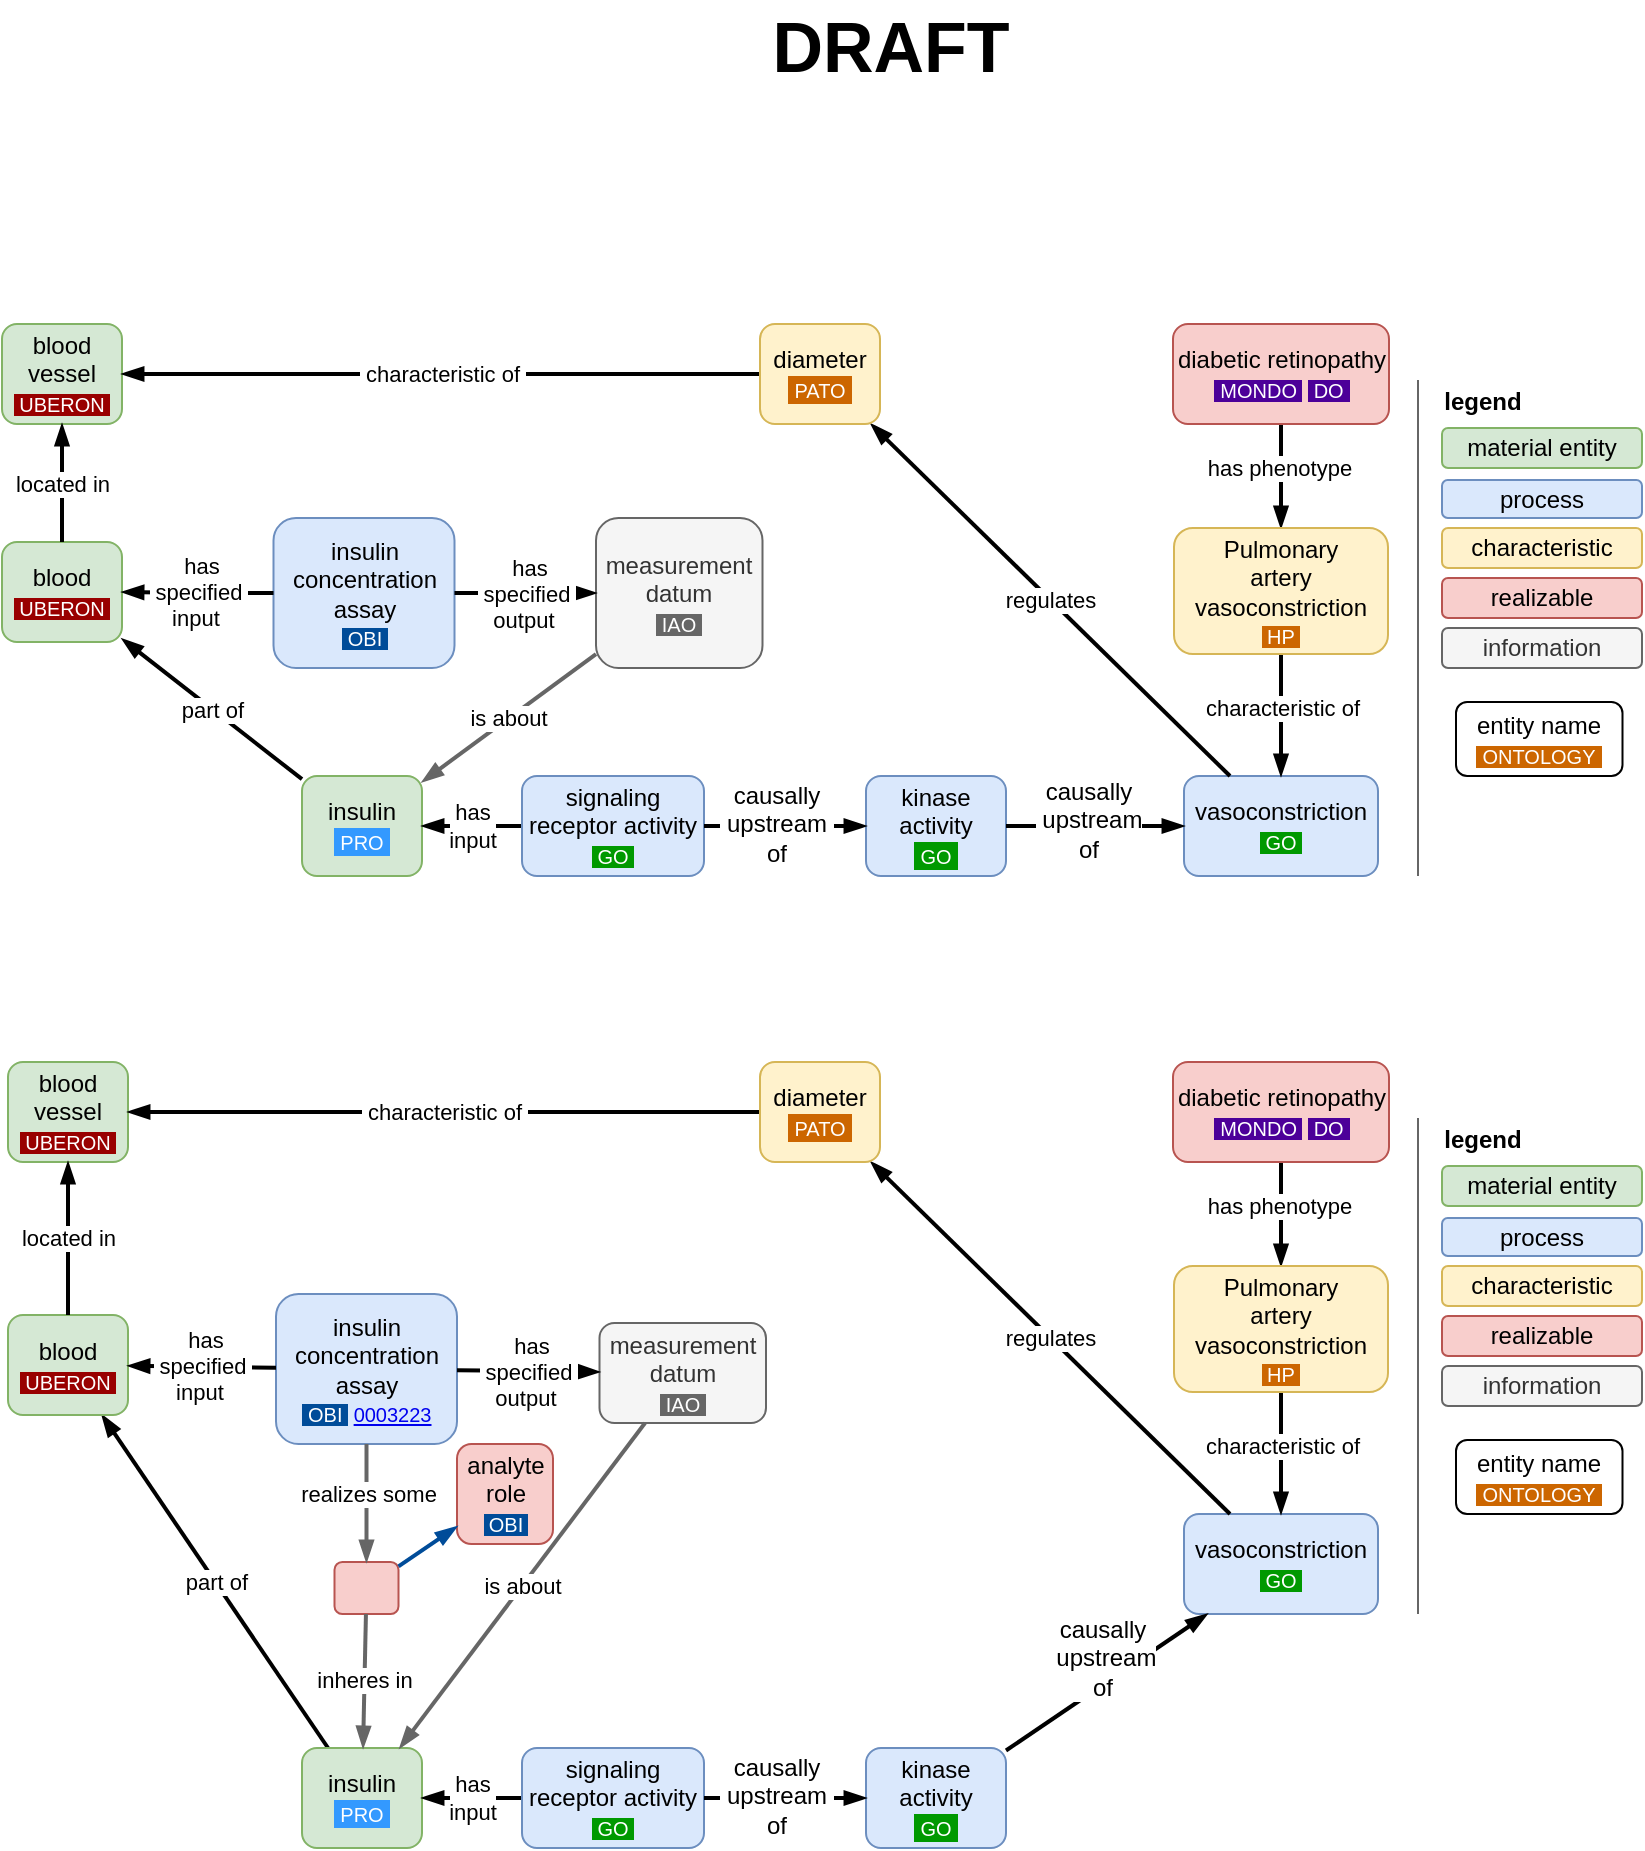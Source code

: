 <mxfile version="23.0.2" type="device" pages="2">
  <diagram id="eQBGu4clliLYVxGo2nFA" name="Page-1">
    <mxGraphModel dx="1114" dy="788" grid="0" gridSize="10" guides="1" tooltips="1" connect="1" arrows="1" fold="1" page="1" pageScale="1" pageWidth="850" pageHeight="1100" math="0" shadow="0">
      <root>
        <mxCell id="0" />
        <mxCell id="1" parent="0" />
        <mxCell id="7uAPArOgxzB2Z6Amk6in-36" value="DRAFT" style="text;html=1;align=center;verticalAlign=middle;resizable=0;points=[];;autosize=1;fontStyle=1;fontSize=35;" parent="1" vertex="1">
          <mxGeometry x="400" y="46" width="129" height="46" as="geometry" />
        </mxCell>
        <mxCell id="7uAPArOgxzB2Z6Amk6in-40" value="insulin concentration assay&lt;br&gt;&lt;font style=&quot;font-size: 10px ; background-color: rgb(0 , 76 , 153)&quot; color=&quot;#ffffff&quot;&gt;&amp;nbsp;OBI&amp;nbsp;&lt;/font&gt;" style="rounded=1;whiteSpace=wrap;html=1;fillColor=#dae8fc;strokeColor=#6c8ebf;" parent="1" vertex="1">
          <mxGeometry x="156.75" y="305" width="90.5" height="75" as="geometry" />
        </mxCell>
        <mxCell id="7uAPArOgxzB2Z6Amk6in-41" value="part of" style="edgeStyle=none;rounded=0;orthogonalLoop=1;jettySize=auto;html=1;endArrow=blockThin;endFill=1;strokeWidth=2;" parent="1" source="7uAPArOgxzB2Z6Amk6in-42" target="7uAPArOgxzB2Z6Amk6in-52" edge="1">
          <mxGeometry relative="1" as="geometry" />
        </mxCell>
        <mxCell id="7uAPArOgxzB2Z6Amk6in-42" value="insulin&lt;br&gt;&lt;span style=&quot;background-color: rgb(51 , 153 , 255)&quot;&gt;&lt;font color=&quot;#ffffff&quot; style=&quot;font-size: 10px&quot;&gt;&amp;nbsp;PRO&amp;nbsp;&lt;/font&gt;&lt;/span&gt;" style="rounded=1;whiteSpace=wrap;html=1;fillColor=#d5e8d4;strokeColor=#82b366;" parent="1" vertex="1">
          <mxGeometry x="171" y="434" width="60" height="50" as="geometry" />
        </mxCell>
        <mxCell id="7uAPArOgxzB2Z6Amk6in-43" value="measurement datum&lt;br&gt;&lt;font color=&quot;#ffffff&quot; style=&quot;font-size: 10px ; background-color: rgb(102 , 102 , 102)&quot;&gt;&amp;nbsp;IAO&amp;nbsp;&lt;/font&gt;" style="rounded=1;whiteSpace=wrap;html=1;fillColor=#f5f5f5;strokeColor=#666666;fontColor=#333333;" parent="1" vertex="1">
          <mxGeometry x="318" y="305" width="83.25" height="75" as="geometry" />
        </mxCell>
        <mxCell id="7uAPArOgxzB2Z6Amk6in-44" value="has&lt;br&gt;input" style="edgeStyle=orthogonalEdgeStyle;rounded=0;orthogonalLoop=1;jettySize=auto;html=1;exitX=0;exitY=0.5;exitDx=0;exitDy=0;endArrow=blockThin;endFill=1;strokeWidth=2;" parent="1" source="7uAPArOgxzB2Z6Amk6in-45" target="7uAPArOgxzB2Z6Amk6in-42" edge="1">
          <mxGeometry relative="1" as="geometry" />
        </mxCell>
        <mxCell id="7uAPArOgxzB2Z6Amk6in-45" value="&lt;span style=&quot;font-family: &amp;#34;arial&amp;#34; , &amp;#34;helvetica&amp;#34; , sans-serif ; text-align: left&quot;&gt;&lt;font style=&quot;font-size: 12px&quot;&gt;signaling receptor activity&lt;/font&gt;&lt;/span&gt;&lt;br&gt;&lt;font color=&quot;#ffffff&quot; style=&quot;background-color: rgb(0 , 153 , 0) ; font-size: 10px&quot;&gt;&amp;nbsp;GO&amp;nbsp;&lt;/font&gt;" style="rounded=1;whiteSpace=wrap;html=1;fillColor=#dae8fc;strokeColor=#6c8ebf;" parent="1" vertex="1">
          <mxGeometry x="281" y="434" width="91" height="50" as="geometry" />
        </mxCell>
        <mxCell id="7uAPArOgxzB2Z6Amk6in-46" value="kinase activity&lt;br&gt;&lt;span style=&quot;color: rgb(255 , 255 , 255) ; background-color: rgb(0 , 153 , 0)&quot;&gt;&lt;font style=&quot;font-size: 10px&quot;&gt;&amp;nbsp;GO&amp;nbsp;&lt;/font&gt;&lt;/span&gt;" style="rounded=1;whiteSpace=wrap;html=1;fillColor=#dae8fc;strokeColor=#6c8ebf;" parent="1" vertex="1">
          <mxGeometry x="453" y="434" width="70" height="50" as="geometry" />
        </mxCell>
        <mxCell id="7uAPArOgxzB2Z6Amk6in-47" style="rounded=0;orthogonalLoop=1;jettySize=auto;html=1;endArrow=blockThin;endFill=1;strokeWidth=2;" parent="1" source="7uAPArOgxzB2Z6Amk6in-45" target="7uAPArOgxzB2Z6Amk6in-46" edge="1">
          <mxGeometry relative="1" as="geometry">
            <mxPoint x="483.5" y="373" as="sourcePoint" />
            <mxPoint x="403.5" y="383" as="targetPoint" />
          </mxGeometry>
        </mxCell>
        <mxCell id="7uAPArOgxzB2Z6Amk6in-48" value="causally&lt;br&gt;&amp;nbsp;upstream&amp;nbsp;&lt;br&gt;of" style="text;html=1;align=center;verticalAlign=middle;resizable=0;points=[];;labelBackgroundColor=#ffffff;" parent="7uAPArOgxzB2Z6Amk6in-47" vertex="1" connectable="0">
          <mxGeometry x="0.267" relative="1" as="geometry">
            <mxPoint x="-15.59" y="-1.5" as="offset" />
          </mxGeometry>
        </mxCell>
        <mxCell id="7uAPArOgxzB2Z6Amk6in-49" value="vasoconstriction&lt;br&gt;&lt;span style=&quot;color: rgb(255 , 255 , 255) ; font-size: 10px ; background-color: rgb(0 , 153 , 0)&quot;&gt;&amp;nbsp;GO&amp;nbsp;&lt;/span&gt;" style="rounded=1;whiteSpace=wrap;html=1;fillColor=#dae8fc;strokeColor=#6c8ebf;" parent="1" vertex="1">
          <mxGeometry x="612" y="434" width="97" height="50" as="geometry" />
        </mxCell>
        <mxCell id="7uAPArOgxzB2Z6Amk6in-50" style="rounded=0;orthogonalLoop=1;jettySize=auto;html=1;endArrow=blockThin;endFill=1;strokeWidth=2;" parent="1" source="7uAPArOgxzB2Z6Amk6in-46" target="7uAPArOgxzB2Z6Amk6in-49" edge="1">
          <mxGeometry relative="1" as="geometry">
            <mxPoint x="687" y="464" as="sourcePoint" />
            <mxPoint x="792" y="584" as="targetPoint" />
          </mxGeometry>
        </mxCell>
        <mxCell id="7uAPArOgxzB2Z6Amk6in-51" value="causally&lt;br&gt;&amp;nbsp;upstream &lt;br&gt;of" style="text;html=1;align=center;verticalAlign=middle;resizable=0;points=[];;labelBackgroundColor=#ffffff;" parent="7uAPArOgxzB2Z6Amk6in-50" vertex="1" connectable="0">
          <mxGeometry x="0.267" relative="1" as="geometry">
            <mxPoint x="-16" y="-3.0" as="offset" />
          </mxGeometry>
        </mxCell>
        <mxCell id="7uAPArOgxzB2Z6Amk6in-52" value="blood&lt;br&gt;&lt;font style=&quot;font-size: 10px ; background-color: rgb(153 , 0 , 0)&quot; color=&quot;#ffffff&quot;&gt;&amp;nbsp;UBERON&amp;nbsp;&lt;/font&gt;" style="rounded=1;whiteSpace=wrap;html=1;fillColor=#d5e8d4;strokeColor=#82b366;" parent="1" vertex="1">
          <mxGeometry x="21" y="317" width="60" height="50" as="geometry" />
        </mxCell>
        <mxCell id="7uAPArOgxzB2Z6Amk6in-53" value="&amp;nbsp;has&lt;br&gt;&amp;nbsp;specified&amp;nbsp;&lt;br&gt;input&amp;nbsp;" style="edgeStyle=orthogonalEdgeStyle;rounded=0;orthogonalLoop=1;jettySize=auto;html=1;endArrow=blockThin;endFill=1;strokeWidth=2;" parent="1" source="7uAPArOgxzB2Z6Amk6in-40" target="7uAPArOgxzB2Z6Amk6in-52" edge="1">
          <mxGeometry relative="1" as="geometry">
            <mxPoint x="222.9" y="438.4" as="sourcePoint" />
            <mxPoint x="132.5" y="438.4" as="targetPoint" />
          </mxGeometry>
        </mxCell>
        <mxCell id="7uAPArOgxzB2Z6Amk6in-54" value="&amp;nbsp;has&lt;br&gt;&amp;nbsp;specified&amp;nbsp;&lt;br&gt;output&amp;nbsp;" style="edgeStyle=orthogonalEdgeStyle;rounded=0;orthogonalLoop=1;jettySize=auto;html=1;endArrow=blockThin;endFill=1;strokeWidth=2;" parent="1" source="7uAPArOgxzB2Z6Amk6in-40" target="7uAPArOgxzB2Z6Amk6in-43" edge="1">
          <mxGeometry relative="1" as="geometry">
            <mxPoint x="193.5" y="352" as="sourcePoint" />
            <mxPoint x="-11.5" y="352" as="targetPoint" />
          </mxGeometry>
        </mxCell>
        <mxCell id="7uAPArOgxzB2Z6Amk6in-55" value="is about" style="rounded=0;orthogonalLoop=1;jettySize=auto;html=1;endArrow=blockThin;endFill=1;fillColor=#f5f5f5;strokeColor=#666666;strokeWidth=2;" parent="1" source="7uAPArOgxzB2Z6Amk6in-43" target="7uAPArOgxzB2Z6Amk6in-42" edge="1">
          <mxGeometry relative="1" as="geometry">
            <mxPoint x="343.5" y="357.608" as="sourcePoint" />
            <mxPoint x="138.5" y="454.16" as="targetPoint" />
          </mxGeometry>
        </mxCell>
        <mxCell id="7uAPArOgxzB2Z6Amk6in-57" value="blood vessel&lt;br&gt;&lt;span style=&quot;color: rgb(255 , 255 , 255) ; font-size: 10px ; background-color: rgb(153 , 0 , 0)&quot;&gt;&amp;nbsp;UBERON&amp;nbsp;&lt;/span&gt;" style="rounded=1;whiteSpace=wrap;html=1;fillColor=#d5e8d4;strokeColor=#82b366;" parent="1" vertex="1">
          <mxGeometry x="21" y="208" width="60" height="50" as="geometry" />
        </mxCell>
        <mxCell id="7uAPArOgxzB2Z6Amk6in-58" value="located in" style="edgeStyle=none;rounded=0;orthogonalLoop=1;jettySize=auto;html=1;endArrow=blockThin;endFill=1;strokeWidth=2;" parent="1" source="7uAPArOgxzB2Z6Amk6in-52" target="7uAPArOgxzB2Z6Amk6in-57" edge="1">
          <mxGeometry relative="1" as="geometry">
            <mxPoint x="47.5" y="456" as="sourcePoint" />
            <mxPoint x="47.5" y="358" as="targetPoint" />
          </mxGeometry>
        </mxCell>
        <mxCell id="7uAPArOgxzB2Z6Amk6in-59" value="&amp;nbsp;characteristic of&amp;nbsp;" style="rounded=0;orthogonalLoop=1;jettySize=auto;html=1;endArrow=blockThin;endFill=1;strokeWidth=2;" parent="1" source="7uAPArOgxzB2Z6Amk6in-75" target="7uAPArOgxzB2Z6Amk6in-57" edge="1">
          <mxGeometry relative="1" as="geometry">
            <mxPoint x="409" y="233" as="sourcePoint" />
            <mxPoint x="208.5" y="335" as="targetPoint" />
          </mxGeometry>
        </mxCell>
        <mxCell id="7uAPArOgxzB2Z6Amk6in-60" value="&amp;nbsp;regulates&amp;nbsp;" style="rounded=0;orthogonalLoop=1;jettySize=auto;html=1;endArrow=blockThin;endFill=1;strokeWidth=2;" parent="1" source="7uAPArOgxzB2Z6Amk6in-49" target="7uAPArOgxzB2Z6Amk6in-75" edge="1">
          <mxGeometry relative="1" as="geometry">
            <mxPoint x="68.141" y="563" as="sourcePoint" />
            <mxPoint x="472.174" y="258" as="targetPoint" />
          </mxGeometry>
        </mxCell>
        <mxCell id="7uAPArOgxzB2Z6Amk6in-62" value="has phenotype&amp;nbsp;" style="rounded=0;orthogonalLoop=1;jettySize=auto;html=1;endArrow=blockThin;endFill=1;strokeWidth=2;" parent="1" source="7uAPArOgxzB2Z6Amk6in-65" target="7uAPArOgxzB2Z6Amk6in-70" edge="1">
          <mxGeometry x="-0.174" relative="1" as="geometry">
            <mxPoint x="864" y="500.825" as="sourcePoint" />
            <mxPoint x="660.145" y="310" as="targetPoint" />
            <mxPoint as="offset" />
          </mxGeometry>
        </mxCell>
        <mxCell id="7uAPArOgxzB2Z6Amk6in-63" value="characteristic of" style="rounded=0;orthogonalLoop=1;jettySize=auto;html=1;endArrow=blockThin;endFill=1;strokeWidth=2;" parent="1" source="7uAPArOgxzB2Z6Amk6in-70" target="7uAPArOgxzB2Z6Amk6in-49" edge="1">
          <mxGeometry x="-0.115" relative="1" as="geometry">
            <mxPoint x="660.134" y="373" as="sourcePoint" />
            <mxPoint x="466" y="721" as="targetPoint" />
            <mxPoint as="offset" />
          </mxGeometry>
        </mxCell>
        <mxCell id="7uAPArOgxzB2Z6Amk6in-65" value="diabetic retinopathy&lt;br&gt;&lt;font color=&quot;#ffffff&quot; style=&quot;font-size: 10px&quot;&gt;&lt;span style=&quot;background-color: rgb(76 , 0 , 153)&quot;&gt;&amp;nbsp;MONDO&amp;nbsp;&lt;/span&gt;&amp;nbsp;&lt;span style=&quot;background-color: rgb(76 , 0 , 153)&quot;&gt; DO&amp;nbsp;&lt;/span&gt;&lt;/font&gt;" style="rounded=1;whiteSpace=wrap;html=1;fillColor=#f8cecc;strokeColor=#b85450;" parent="1" vertex="1">
          <mxGeometry x="606.5" y="208" width="108" height="50" as="geometry" />
        </mxCell>
        <mxCell id="7uAPArOgxzB2Z6Amk6in-66" value="&lt;font size=&quot;1&quot;&gt;&lt;b style=&quot;font-size: 12px&quot;&gt;legend&lt;/b&gt;&lt;/font&gt;" style="text;html=1;align=center;verticalAlign=middle;resizable=0;points=[];;autosize=1;fontSize=35;" parent="1" vertex="1">
          <mxGeometry x="736" y="211" width="49" height="54" as="geometry" />
        </mxCell>
        <mxCell id="7uAPArOgxzB2Z6Amk6in-68" value="" style="rounded=0;orthogonalLoop=1;jettySize=auto;html=1;endArrow=none;endFill=0;fillColor=#f5f5f5;strokeColor=#666666;" parent="1" edge="1">
          <mxGeometry relative="1" as="geometry">
            <mxPoint x="729" y="236" as="sourcePoint" />
            <mxPoint x="729" y="484" as="targetPoint" />
          </mxGeometry>
        </mxCell>
        <mxCell id="7uAPArOgxzB2Z6Amk6in-70" value="&lt;span style=&quot;white-space: nowrap&quot;&gt;Pulmonary&lt;br&gt;artery&lt;br&gt;vasoconstriction&lt;/span&gt;&lt;br&gt;&lt;span style=&quot;color: rgb(255 , 255 , 255) ; font-size: 10px ; background-color: rgb(204 , 102 , 0)&quot;&gt;&amp;nbsp;HP&amp;nbsp;&lt;/span&gt;" style="rounded=1;whiteSpace=wrap;html=1;fillColor=#fff2cc;strokeColor=#d6b656;" parent="1" vertex="1">
          <mxGeometry x="607" y="310" width="107" height="63" as="geometry" />
        </mxCell>
        <mxCell id="7uAPArOgxzB2Z6Amk6in-75" value="diameter&lt;br&gt;&lt;span style=&quot;background-color: rgb(204 , 102 , 0)&quot;&gt;&lt;font color=&quot;#ffffff&quot; style=&quot;font-size: 10px&quot;&gt;&amp;nbsp;PATO&amp;nbsp;&lt;/font&gt;&lt;/span&gt;" style="rounded=1;whiteSpace=wrap;html=1;fillColor=#fff2cc;strokeColor=#d6b656;" parent="1" vertex="1">
          <mxGeometry x="400" y="208" width="60" height="50" as="geometry" />
        </mxCell>
        <mxCell id="7uAPArOgxzB2Z6Amk6in-76" value="material entity" style="rounded=1;whiteSpace=wrap;html=1;fillColor=#d5e8d4;strokeColor=#82b366;" parent="1" vertex="1">
          <mxGeometry x="741" y="260" width="100" height="20" as="geometry" />
        </mxCell>
        <mxCell id="7uAPArOgxzB2Z6Amk6in-77" value="process" style="rounded=1;whiteSpace=wrap;html=1;fillColor=#dae8fc;strokeColor=#6c8ebf;" parent="1" vertex="1">
          <mxGeometry x="741" y="286" width="100" height="19" as="geometry" />
        </mxCell>
        <mxCell id="7uAPArOgxzB2Z6Amk6in-78" value="characteristic" style="rounded=1;whiteSpace=wrap;html=1;fillColor=#fff2cc;strokeColor=#d6b656;" parent="1" vertex="1">
          <mxGeometry x="741" y="310" width="100" height="20" as="geometry" />
        </mxCell>
        <mxCell id="7uAPArOgxzB2Z6Amk6in-79" value="information" style="rounded=1;whiteSpace=wrap;html=1;fillColor=#f5f5f5;strokeColor=#666666;fontColor=#333333;" parent="1" vertex="1">
          <mxGeometry x="741" y="360" width="100" height="20" as="geometry" />
        </mxCell>
        <mxCell id="7uAPArOgxzB2Z6Amk6in-80" value="realizable" style="rounded=1;whiteSpace=wrap;html=1;fillColor=#f8cecc;strokeColor=#b85450;" parent="1" vertex="1">
          <mxGeometry x="741" y="335" width="100" height="20" as="geometry" />
        </mxCell>
        <mxCell id="7uAPArOgxzB2Z6Amk6in-90" value="entity name&lt;br&gt;&lt;span style=&quot;color: rgb(255 , 255 , 255) ; font-size: 10px ; background-color: rgb(204 , 102 , 0)&quot;&gt;&amp;nbsp;ONTOLOGY&amp;nbsp;&lt;/span&gt;" style="rounded=1;whiteSpace=wrap;html=1;" parent="1" vertex="1">
          <mxGeometry x="748" y="397" width="83.25" height="37" as="geometry" />
        </mxCell>
        <mxCell id="3EU-NMKQmwOWbG4pUTnY-1" value="insulin concentration assay&lt;br&gt;&lt;font style=&quot;font-size: 10px ; background-color: rgb(0 , 76 , 153)&quot; color=&quot;#ffffff&quot;&gt;&amp;nbsp;OBI&amp;nbsp;&lt;/font&gt;&lt;font style=&quot;font-size: 10px&quot; color=&quot;#ffffff&quot;&gt;&amp;nbsp;&lt;a href=&quot;http://purl.obolibrary.org/obo/OBI_0003223&quot;&gt;0003223&lt;/a&gt;&lt;/font&gt;" style="rounded=1;whiteSpace=wrap;html=1;fillColor=#dae8fc;strokeColor=#6c8ebf;" parent="1" vertex="1">
          <mxGeometry x="158" y="693" width="90.5" height="75" as="geometry" />
        </mxCell>
        <mxCell id="3EU-NMKQmwOWbG4pUTnY-2" value="part of" style="edgeStyle=none;rounded=0;orthogonalLoop=1;jettySize=auto;html=1;endArrow=blockThin;endFill=1;strokeWidth=2;" parent="1" source="3EU-NMKQmwOWbG4pUTnY-3" target="3EU-NMKQmwOWbG4pUTnY-13" edge="1">
          <mxGeometry relative="1" as="geometry" />
        </mxCell>
        <mxCell id="3EU-NMKQmwOWbG4pUTnY-3" value="insulin&lt;br&gt;&lt;span style=&quot;background-color: rgb(51 , 153 , 255)&quot;&gt;&lt;font color=&quot;#ffffff&quot; style=&quot;font-size: 10px&quot;&gt;&amp;nbsp;PRO&amp;nbsp;&lt;/font&gt;&lt;/span&gt;" style="rounded=1;whiteSpace=wrap;html=1;fillColor=#d5e8d4;strokeColor=#82b366;" parent="1" vertex="1">
          <mxGeometry x="171" y="920" width="60" height="50" as="geometry" />
        </mxCell>
        <mxCell id="3EU-NMKQmwOWbG4pUTnY-4" value="measurement datum&lt;br&gt;&lt;font color=&quot;#ffffff&quot; style=&quot;font-size: 10px ; background-color: rgb(102 , 102 , 102)&quot;&gt;&amp;nbsp;IAO&amp;nbsp;&lt;/font&gt;" style="rounded=1;whiteSpace=wrap;html=1;fillColor=#f5f5f5;strokeColor=#666666;fontColor=#333333;" parent="1" vertex="1">
          <mxGeometry x="319.75" y="707.5" width="83.25" height="50" as="geometry" />
        </mxCell>
        <mxCell id="3EU-NMKQmwOWbG4pUTnY-5" value="has&lt;br&gt;input" style="edgeStyle=orthogonalEdgeStyle;rounded=0;orthogonalLoop=1;jettySize=auto;html=1;exitX=0;exitY=0.5;exitDx=0;exitDy=0;endArrow=blockThin;endFill=1;strokeWidth=2;" parent="1" source="3EU-NMKQmwOWbG4pUTnY-6" target="3EU-NMKQmwOWbG4pUTnY-3" edge="1">
          <mxGeometry relative="1" as="geometry" />
        </mxCell>
        <mxCell id="3EU-NMKQmwOWbG4pUTnY-6" value="&lt;span style=&quot;font-family: &amp;#34;arial&amp;#34; , &amp;#34;helvetica&amp;#34; , sans-serif ; text-align: left&quot;&gt;&lt;font style=&quot;font-size: 12px&quot;&gt;signaling receptor activity&lt;/font&gt;&lt;/span&gt;&lt;br&gt;&lt;font color=&quot;#ffffff&quot; style=&quot;background-color: rgb(0 , 153 , 0) ; font-size: 10px&quot;&gt;&amp;nbsp;GO&amp;nbsp;&lt;/font&gt;" style="rounded=1;whiteSpace=wrap;html=1;fillColor=#dae8fc;strokeColor=#6c8ebf;" parent="1" vertex="1">
          <mxGeometry x="281" y="920" width="91" height="50" as="geometry" />
        </mxCell>
        <mxCell id="3EU-NMKQmwOWbG4pUTnY-7" value="kinase activity&lt;br&gt;&lt;span style=&quot;color: rgb(255 , 255 , 255) ; background-color: rgb(0 , 153 , 0)&quot;&gt;&lt;font style=&quot;font-size: 10px&quot;&gt;&amp;nbsp;GO&amp;nbsp;&lt;/font&gt;&lt;/span&gt;" style="rounded=1;whiteSpace=wrap;html=1;fillColor=#dae8fc;strokeColor=#6c8ebf;" parent="1" vertex="1">
          <mxGeometry x="453" y="920" width="70" height="50" as="geometry" />
        </mxCell>
        <mxCell id="3EU-NMKQmwOWbG4pUTnY-8" style="rounded=0;orthogonalLoop=1;jettySize=auto;html=1;endArrow=blockThin;endFill=1;strokeWidth=2;" parent="1" source="3EU-NMKQmwOWbG4pUTnY-6" target="3EU-NMKQmwOWbG4pUTnY-7" edge="1">
          <mxGeometry relative="1" as="geometry">
            <mxPoint x="483.5" y="859" as="sourcePoint" />
            <mxPoint x="403.5" y="869" as="targetPoint" />
          </mxGeometry>
        </mxCell>
        <mxCell id="3EU-NMKQmwOWbG4pUTnY-9" value="causally&lt;br&gt;&amp;nbsp;upstream&amp;nbsp;&lt;br&gt;of" style="text;html=1;align=center;verticalAlign=middle;resizable=0;points=[];;labelBackgroundColor=#ffffff;" parent="3EU-NMKQmwOWbG4pUTnY-8" vertex="1" connectable="0">
          <mxGeometry x="0.267" relative="1" as="geometry">
            <mxPoint x="-15.59" y="-1.5" as="offset" />
          </mxGeometry>
        </mxCell>
        <mxCell id="3EU-NMKQmwOWbG4pUTnY-10" value="vasoconstriction&lt;br&gt;&lt;span style=&quot;color: rgb(255 , 255 , 255) ; font-size: 10px ; background-color: rgb(0 , 153 , 0)&quot;&gt;&amp;nbsp;GO&amp;nbsp;&lt;/span&gt;" style="rounded=1;whiteSpace=wrap;html=1;fillColor=#dae8fc;strokeColor=#6c8ebf;" parent="1" vertex="1">
          <mxGeometry x="612" y="803" width="97" height="50" as="geometry" />
        </mxCell>
        <mxCell id="3EU-NMKQmwOWbG4pUTnY-11" style="rounded=0;orthogonalLoop=1;jettySize=auto;html=1;endArrow=blockThin;endFill=1;strokeWidth=2;" parent="1" source="3EU-NMKQmwOWbG4pUTnY-7" target="3EU-NMKQmwOWbG4pUTnY-10" edge="1">
          <mxGeometry relative="1" as="geometry">
            <mxPoint x="687" y="833" as="sourcePoint" />
            <mxPoint x="792" y="953" as="targetPoint" />
          </mxGeometry>
        </mxCell>
        <mxCell id="3EU-NMKQmwOWbG4pUTnY-12" value="causally&lt;br&gt;&amp;nbsp;upstream &lt;br&gt;of" style="text;html=1;align=center;verticalAlign=middle;resizable=0;points=[];;labelBackgroundColor=#ffffff;" parent="3EU-NMKQmwOWbG4pUTnY-11" vertex="1" connectable="0">
          <mxGeometry x="0.267" relative="1" as="geometry">
            <mxPoint x="-16" y="-3.0" as="offset" />
          </mxGeometry>
        </mxCell>
        <mxCell id="3EU-NMKQmwOWbG4pUTnY-13" value="blood&lt;br&gt;&lt;font style=&quot;font-size: 10px ; background-color: rgb(153 , 0 , 0)&quot; color=&quot;#ffffff&quot;&gt;&amp;nbsp;UBERON&amp;nbsp;&lt;/font&gt;" style="rounded=1;whiteSpace=wrap;html=1;fillColor=#d5e8d4;strokeColor=#82b366;" parent="1" vertex="1">
          <mxGeometry x="24" y="703.5" width="60" height="50" as="geometry" />
        </mxCell>
        <mxCell id="3EU-NMKQmwOWbG4pUTnY-14" value="&amp;nbsp;has&lt;br&gt;&amp;nbsp;specified&amp;nbsp;&lt;br&gt;input&amp;nbsp;" style="rounded=0;orthogonalLoop=1;jettySize=auto;html=1;endArrow=blockThin;endFill=1;strokeWidth=2;" parent="1" source="3EU-NMKQmwOWbG4pUTnY-1" target="3EU-NMKQmwOWbG4pUTnY-13" edge="1">
          <mxGeometry relative="1" as="geometry">
            <mxPoint x="222.9" y="924.4" as="sourcePoint" />
            <mxPoint x="132.5" y="924.4" as="targetPoint" />
          </mxGeometry>
        </mxCell>
        <mxCell id="3EU-NMKQmwOWbG4pUTnY-15" value="&amp;nbsp;has&lt;br&gt;&amp;nbsp;specified&amp;nbsp;&lt;br&gt;output&amp;nbsp;" style="rounded=0;orthogonalLoop=1;jettySize=auto;html=1;endArrow=blockThin;endFill=1;strokeWidth=2;" parent="1" source="3EU-NMKQmwOWbG4pUTnY-1" target="3EU-NMKQmwOWbG4pUTnY-4" edge="1">
          <mxGeometry relative="1" as="geometry">
            <mxPoint x="193.5" y="838" as="sourcePoint" />
            <mxPoint x="-11.5" y="838" as="targetPoint" />
          </mxGeometry>
        </mxCell>
        <mxCell id="3EU-NMKQmwOWbG4pUTnY-16" value="is about" style="rounded=0;orthogonalLoop=1;jettySize=auto;html=1;endArrow=blockThin;endFill=1;fillColor=#f5f5f5;strokeColor=#666666;strokeWidth=2;" parent="1" source="3EU-NMKQmwOWbG4pUTnY-4" target="3EU-NMKQmwOWbG4pUTnY-3" edge="1">
          <mxGeometry relative="1" as="geometry">
            <mxPoint x="343.5" y="843.608" as="sourcePoint" />
            <mxPoint x="138.5" y="940.16" as="targetPoint" />
          </mxGeometry>
        </mxCell>
        <mxCell id="3EU-NMKQmwOWbG4pUTnY-17" value="blood vessel&lt;br&gt;&lt;span style=&quot;color: rgb(255 , 255 , 255) ; font-size: 10px ; background-color: rgb(153 , 0 , 0)&quot;&gt;&amp;nbsp;UBERON&amp;nbsp;&lt;/span&gt;" style="rounded=1;whiteSpace=wrap;html=1;fillColor=#d5e8d4;strokeColor=#82b366;" parent="1" vertex="1">
          <mxGeometry x="24" y="577" width="60" height="50" as="geometry" />
        </mxCell>
        <mxCell id="3EU-NMKQmwOWbG4pUTnY-18" value="located in" style="edgeStyle=none;rounded=0;orthogonalLoop=1;jettySize=auto;html=1;endArrow=blockThin;endFill=1;strokeWidth=2;" parent="1" source="3EU-NMKQmwOWbG4pUTnY-13" target="3EU-NMKQmwOWbG4pUTnY-17" edge="1">
          <mxGeometry relative="1" as="geometry">
            <mxPoint x="47.5" y="825" as="sourcePoint" />
            <mxPoint x="47.5" y="727" as="targetPoint" />
          </mxGeometry>
        </mxCell>
        <mxCell id="3EU-NMKQmwOWbG4pUTnY-19" value="&amp;nbsp;characteristic of&amp;nbsp;" style="rounded=0;orthogonalLoop=1;jettySize=auto;html=1;endArrow=blockThin;endFill=1;strokeWidth=2;" parent="1" source="3EU-NMKQmwOWbG4pUTnY-27" target="3EU-NMKQmwOWbG4pUTnY-17" edge="1">
          <mxGeometry relative="1" as="geometry">
            <mxPoint x="409" y="602" as="sourcePoint" />
            <mxPoint x="208.5" y="704" as="targetPoint" />
          </mxGeometry>
        </mxCell>
        <mxCell id="3EU-NMKQmwOWbG4pUTnY-20" value="&amp;nbsp;regulates&amp;nbsp;" style="rounded=0;orthogonalLoop=1;jettySize=auto;html=1;endArrow=blockThin;endFill=1;strokeWidth=2;" parent="1" source="3EU-NMKQmwOWbG4pUTnY-10" target="3EU-NMKQmwOWbG4pUTnY-27" edge="1">
          <mxGeometry relative="1" as="geometry">
            <mxPoint x="68.141" y="932" as="sourcePoint" />
            <mxPoint x="472.174" y="627" as="targetPoint" />
          </mxGeometry>
        </mxCell>
        <mxCell id="3EU-NMKQmwOWbG4pUTnY-21" value="has phenotype&amp;nbsp;" style="rounded=0;orthogonalLoop=1;jettySize=auto;html=1;endArrow=blockThin;endFill=1;strokeWidth=2;" parent="1" source="3EU-NMKQmwOWbG4pUTnY-23" target="3EU-NMKQmwOWbG4pUTnY-26" edge="1">
          <mxGeometry x="-0.174" relative="1" as="geometry">
            <mxPoint x="864" y="869.825" as="sourcePoint" />
            <mxPoint x="660.145" y="679" as="targetPoint" />
            <mxPoint as="offset" />
          </mxGeometry>
        </mxCell>
        <mxCell id="3EU-NMKQmwOWbG4pUTnY-22" value="characteristic of" style="rounded=0;orthogonalLoop=1;jettySize=auto;html=1;endArrow=blockThin;endFill=1;strokeWidth=2;" parent="1" source="3EU-NMKQmwOWbG4pUTnY-26" target="3EU-NMKQmwOWbG4pUTnY-10" edge="1">
          <mxGeometry x="-0.115" relative="1" as="geometry">
            <mxPoint x="660.134" y="742" as="sourcePoint" />
            <mxPoint x="466" y="1090" as="targetPoint" />
            <mxPoint as="offset" />
          </mxGeometry>
        </mxCell>
        <mxCell id="3EU-NMKQmwOWbG4pUTnY-23" value="diabetic retinopathy&lt;br&gt;&lt;font color=&quot;#ffffff&quot; style=&quot;font-size: 10px&quot;&gt;&lt;span style=&quot;background-color: rgb(76 , 0 , 153)&quot;&gt;&amp;nbsp;MONDO&amp;nbsp;&lt;/span&gt;&amp;nbsp;&lt;span style=&quot;background-color: rgb(76 , 0 , 153)&quot;&gt; DO&amp;nbsp;&lt;/span&gt;&lt;/font&gt;" style="rounded=1;whiteSpace=wrap;html=1;fillColor=#f8cecc;strokeColor=#b85450;" parent="1" vertex="1">
          <mxGeometry x="606.5" y="577" width="108" height="50" as="geometry" />
        </mxCell>
        <mxCell id="3EU-NMKQmwOWbG4pUTnY-24" value="&lt;font size=&quot;1&quot;&gt;&lt;b style=&quot;font-size: 12px&quot;&gt;legend&lt;/b&gt;&lt;/font&gt;" style="text;html=1;align=center;verticalAlign=middle;resizable=0;points=[];;autosize=1;fontSize=35;" parent="1" vertex="1">
          <mxGeometry x="736" y="580" width="49" height="54" as="geometry" />
        </mxCell>
        <mxCell id="3EU-NMKQmwOWbG4pUTnY-25" value="" style="rounded=0;orthogonalLoop=1;jettySize=auto;html=1;endArrow=none;endFill=0;fillColor=#f5f5f5;strokeColor=#666666;" parent="1" edge="1">
          <mxGeometry relative="1" as="geometry">
            <mxPoint x="729" y="605" as="sourcePoint" />
            <mxPoint x="729" y="853" as="targetPoint" />
          </mxGeometry>
        </mxCell>
        <mxCell id="3EU-NMKQmwOWbG4pUTnY-26" value="&lt;span style=&quot;white-space: nowrap&quot;&gt;Pulmonary&lt;br&gt;artery&lt;br&gt;vasoconstriction&lt;/span&gt;&lt;br&gt;&lt;span style=&quot;color: rgb(255 , 255 , 255) ; font-size: 10px ; background-color: rgb(204 , 102 , 0)&quot;&gt;&amp;nbsp;HP&amp;nbsp;&lt;/span&gt;" style="rounded=1;whiteSpace=wrap;html=1;fillColor=#fff2cc;strokeColor=#d6b656;" parent="1" vertex="1">
          <mxGeometry x="607" y="679" width="107" height="63" as="geometry" />
        </mxCell>
        <mxCell id="3EU-NMKQmwOWbG4pUTnY-27" value="diameter&lt;br&gt;&lt;span style=&quot;background-color: rgb(204 , 102 , 0)&quot;&gt;&lt;font color=&quot;#ffffff&quot; style=&quot;font-size: 10px&quot;&gt;&amp;nbsp;PATO&amp;nbsp;&lt;/font&gt;&lt;/span&gt;" style="rounded=1;whiteSpace=wrap;html=1;fillColor=#fff2cc;strokeColor=#d6b656;" parent="1" vertex="1">
          <mxGeometry x="400" y="577" width="60" height="50" as="geometry" />
        </mxCell>
        <mxCell id="3EU-NMKQmwOWbG4pUTnY-28" value="material entity" style="rounded=1;whiteSpace=wrap;html=1;fillColor=#d5e8d4;strokeColor=#82b366;" parent="1" vertex="1">
          <mxGeometry x="741" y="629" width="100" height="20" as="geometry" />
        </mxCell>
        <mxCell id="3EU-NMKQmwOWbG4pUTnY-29" value="process" style="rounded=1;whiteSpace=wrap;html=1;fillColor=#dae8fc;strokeColor=#6c8ebf;" parent="1" vertex="1">
          <mxGeometry x="741" y="655" width="100" height="19" as="geometry" />
        </mxCell>
        <mxCell id="3EU-NMKQmwOWbG4pUTnY-30" value="characteristic" style="rounded=1;whiteSpace=wrap;html=1;fillColor=#fff2cc;strokeColor=#d6b656;" parent="1" vertex="1">
          <mxGeometry x="741" y="679" width="100" height="20" as="geometry" />
        </mxCell>
        <mxCell id="3EU-NMKQmwOWbG4pUTnY-31" value="information" style="rounded=1;whiteSpace=wrap;html=1;fillColor=#f5f5f5;strokeColor=#666666;fontColor=#333333;" parent="1" vertex="1">
          <mxGeometry x="741" y="729" width="100" height="20" as="geometry" />
        </mxCell>
        <mxCell id="3EU-NMKQmwOWbG4pUTnY-32" value="realizable" style="rounded=1;whiteSpace=wrap;html=1;fillColor=#f8cecc;strokeColor=#b85450;" parent="1" vertex="1">
          <mxGeometry x="741" y="704" width="100" height="20" as="geometry" />
        </mxCell>
        <mxCell id="3EU-NMKQmwOWbG4pUTnY-33" value="entity name&lt;br&gt;&lt;span style=&quot;color: rgb(255 , 255 , 255) ; font-size: 10px ; background-color: rgb(204 , 102 , 0)&quot;&gt;&amp;nbsp;ONTOLOGY&amp;nbsp;&lt;/span&gt;" style="rounded=1;whiteSpace=wrap;html=1;" parent="1" vertex="1">
          <mxGeometry x="748" y="766" width="83.25" height="37" as="geometry" />
        </mxCell>
        <mxCell id="3EU-NMKQmwOWbG4pUTnY-34" value="analyte role&lt;br&gt;&lt;span style=&quot;color: rgb(255 , 255 , 255) ; font-size: 10px ; background-color: rgb(0 , 76 , 153)&quot;&gt;&amp;nbsp;OBI&amp;nbsp;&lt;/span&gt;" style="rounded=1;whiteSpace=wrap;html=1;fillColor=#f8cecc;strokeColor=#b85450;" parent="1" vertex="1">
          <mxGeometry x="248.5" y="768" width="48" height="50" as="geometry" />
        </mxCell>
        <mxCell id="3EU-NMKQmwOWbG4pUTnY-35" value="" style="rounded=1;whiteSpace=wrap;html=1;fillColor=#f8cecc;strokeColor=#b85450;" parent="1" vertex="1">
          <mxGeometry x="187.25" y="827" width="32" height="26" as="geometry" />
        </mxCell>
        <mxCell id="3EU-NMKQmwOWbG4pUTnY-36" value="realizes some" style="rounded=0;orthogonalLoop=1;jettySize=auto;html=1;endArrow=blockThin;endFill=1;fillColor=#f5f5f5;strokeColor=#666666;strokeWidth=2;" parent="1" source="3EU-NMKQmwOWbG4pUTnY-1" target="3EU-NMKQmwOWbG4pUTnY-35" edge="1">
          <mxGeometry x="-0.17" y="1" relative="1" as="geometry">
            <mxPoint x="352.507" y="767.5" as="sourcePoint" />
            <mxPoint x="229.868" y="930" as="targetPoint" />
            <mxPoint as="offset" />
          </mxGeometry>
        </mxCell>
        <mxCell id="3EU-NMKQmwOWbG4pUTnY-37" value="inheres in" style="rounded=0;orthogonalLoop=1;jettySize=auto;html=1;endArrow=blockThin;endFill=1;fillColor=#f5f5f5;strokeColor=#666666;strokeWidth=2;" parent="1" source="3EU-NMKQmwOWbG4pUTnY-35" target="3EU-NMKQmwOWbG4pUTnY-3" edge="1">
          <mxGeometry relative="1" as="geometry">
            <mxPoint x="352.507" y="767.5" as="sourcePoint" />
            <mxPoint x="229.868" y="930" as="targetPoint" />
          </mxGeometry>
        </mxCell>
        <mxCell id="3EU-NMKQmwOWbG4pUTnY-38" value="" style="rounded=0;orthogonalLoop=1;jettySize=auto;html=1;endArrow=blockThin;endFill=1;strokeWidth=2;strokeColor=#004C99;" parent="1" source="3EU-NMKQmwOWbG4pUTnY-35" target="3EU-NMKQmwOWbG4pUTnY-34" edge="1">
          <mxGeometry relative="1" as="geometry">
            <mxPoint x="645.002" y="813" as="sourcePoint" />
            <mxPoint x="465.498" y="637" as="targetPoint" />
          </mxGeometry>
        </mxCell>
      </root>
    </mxGraphModel>
  </diagram>
  <diagram id="049Iz7M0LnYa6_ZVnYmU" name="Page-2">
    <mxGraphModel dx="1354" dy="788" grid="0" gridSize="10" guides="1" tooltips="1" connect="1" arrows="1" fold="1" page="1" pageScale="1" pageWidth="850" pageHeight="1100" math="0" shadow="0">
      <root>
        <mxCell id="0" />
        <mxCell id="1" parent="0" />
        <mxCell id="KyDg2kd7259Zw3t_FlBG-1" style="edgeStyle=orthogonalEdgeStyle;rounded=0;orthogonalLoop=1;jettySize=auto;html=1;exitX=0.25;exitY=1;exitDx=0;exitDy=0;labelBackgroundColor=#FFFFFF;fontSize=16;fontColor=#000000;endArrow=blockThin;endFill=1;strokeColor=#000000;strokeWidth=1;elbow=vertical;curved=1;entryX=0;entryY=0.5;entryDx=0;entryDy=0;dashed=1;" edge="1" parent="1" source="KyDg2kd7259Zw3t_FlBG-22" target="KyDg2kd7259Zw3t_FlBG-11">
          <mxGeometry relative="1" as="geometry">
            <mxPoint x="420.004" y="701" as="sourcePoint" />
            <mxPoint x="536.02" y="757" as="targetPoint" />
            <Array as="points">
              <mxPoint x="379" y="734" />
            </Array>
          </mxGeometry>
        </mxCell>
        <mxCell id="KyDg2kd7259Zw3t_FlBG-2" value="&lt;font color=&quot;#ffffff&quot;&gt;&lt;span style=&quot;background-color: rgb(0 , 127 , 255)&quot;&gt;&amp;nbsp;d&amp;nbsp;&lt;/span&gt;&lt;/font&gt;" style="edgeLabel;html=1;align=center;verticalAlign=middle;resizable=0;points=[];fontSize=16;fontColor=#000000;" vertex="1" connectable="0" parent="KyDg2kd7259Zw3t_FlBG-1">
          <mxGeometry x="-0.21" y="-11" relative="1" as="geometry">
            <mxPoint x="-58" y="-49" as="offset" />
          </mxGeometry>
        </mxCell>
        <mxCell id="KyDg2kd7259Zw3t_FlBG-3" style="edgeStyle=orthogonalEdgeStyle;rounded=0;orthogonalLoop=1;jettySize=auto;html=1;exitX=0.75;exitY=1;exitDx=0;exitDy=0;labelBackgroundColor=#FFFFFF;fontSize=16;fontColor=#000000;endArrow=blockThin;endFill=1;strokeColor=#000000;strokeWidth=1;elbow=vertical;curved=1;dashed=1;entryX=0;entryY=0.5;entryDx=0;entryDy=0;" edge="1" parent="1" source="KyDg2kd7259Zw3t_FlBG-24" target="KyDg2kd7259Zw3t_FlBG-11">
          <mxGeometry relative="1" as="geometry">
            <mxPoint x="300" y="760" as="sourcePoint" />
            <mxPoint x="614" y="734" as="targetPoint" />
            <Array as="points">
              <mxPoint x="272" y="734" />
            </Array>
          </mxGeometry>
        </mxCell>
        <mxCell id="KyDg2kd7259Zw3t_FlBG-4" value="&lt;font color=&quot;#ffffff&quot; style=&quot;background-color: rgb(0 , 127 , 255)&quot;&gt;&amp;nbsp;r&amp;nbsp;&lt;/font&gt;" style="edgeLabel;html=1;align=center;verticalAlign=middle;resizable=0;points=[];fontSize=16;fontColor=#000000;" vertex="1" connectable="0" parent="KyDg2kd7259Zw3t_FlBG-3">
          <mxGeometry x="-0.21" y="-11" relative="1" as="geometry">
            <mxPoint x="-95" y="-46" as="offset" />
          </mxGeometry>
        </mxCell>
        <mxCell id="KyDg2kd7259Zw3t_FlBG-5" style="edgeStyle=orthogonalEdgeStyle;rounded=0;orthogonalLoop=1;jettySize=auto;html=1;exitX=0.25;exitY=1;exitDx=0;exitDy=0;labelBackgroundColor=#FFFFFF;fontSize=16;fontColor=#000000;endArrow=blockThin;endFill=1;strokeColor=#000000;strokeWidth=1;elbow=vertical;curved=1;dashed=1;entryX=0;entryY=0.5;entryDx=0;entryDy=0;" edge="1" parent="1" source="KyDg2kd7259Zw3t_FlBG-24" target="KyDg2kd7259Zw3t_FlBG-11">
          <mxGeometry relative="1" as="geometry">
            <mxPoint x="245" y="760" as="sourcePoint" />
            <mxPoint x="615" y="734" as="targetPoint" />
            <Array as="points">
              <mxPoint x="216" y="734" />
            </Array>
          </mxGeometry>
        </mxCell>
        <mxCell id="KyDg2kd7259Zw3t_FlBG-6" value="&lt;font color=&quot;#ffffff&quot;&gt;&lt;span style=&quot;background-color: rgb(0 , 127 , 255)&quot;&gt;&amp;nbsp;d&amp;nbsp;&lt;/span&gt;&lt;/font&gt;" style="edgeLabel;html=1;align=center;verticalAlign=middle;resizable=0;points=[];fontSize=16;fontColor=#000000;" vertex="1" connectable="0" parent="KyDg2kd7259Zw3t_FlBG-5">
          <mxGeometry x="-0.21" y="-11" relative="1" as="geometry">
            <mxPoint x="-116" y="-46" as="offset" />
          </mxGeometry>
        </mxCell>
        <mxCell id="KyDg2kd7259Zw3t_FlBG-7" style="edgeStyle=orthogonalEdgeStyle;rounded=0;orthogonalLoop=1;jettySize=auto;html=1;exitX=0.25;exitY=0;exitDx=0;exitDy=0;labelBackgroundColor=#FFFFFF;fontSize=16;fontColor=#000000;endArrow=blockThin;endFill=1;strokeColor=#000000;strokeWidth=1;elbow=vertical;curved=1;entryX=0;entryY=0.5;entryDx=0;entryDy=0;dashed=1;" edge="1" parent="1" source="KyDg2kd7259Zw3t_FlBG-13" target="KyDg2kd7259Zw3t_FlBG-9">
          <mxGeometry relative="1" as="geometry">
            <mxPoint x="353.5" y="280" as="sourcePoint" />
            <mxPoint x="621" y="285" as="targetPoint" />
          </mxGeometry>
        </mxCell>
        <mxCell id="KyDg2kd7259Zw3t_FlBG-8" value="&lt;span style=&quot;color: rgb(255 , 255 , 255) ; background-color: rgb(0 , 127 , 255)&quot;&gt;&amp;nbsp;d&amp;nbsp;&lt;/span&gt;" style="edgeLabel;html=1;align=center;verticalAlign=middle;resizable=0;points=[];fontSize=16;fontColor=#000000;" vertex="1" connectable="0" parent="KyDg2kd7259Zw3t_FlBG-7">
          <mxGeometry x="-0.21" y="-11" relative="1" as="geometry">
            <mxPoint x="-122" y="-4" as="offset" />
          </mxGeometry>
        </mxCell>
        <mxCell id="KyDg2kd7259Zw3t_FlBG-9" value="occurent&lt;br&gt;&lt;span style=&quot;background-color: rgb(0 , 102 , 204)&quot;&gt;&lt;font color=&quot;#ffffff&quot;&gt;&amp;nbsp;BFO&amp;nbsp;&lt;/font&gt;&lt;/span&gt;&amp;nbsp;0000003" style="rounded=1;whiteSpace=wrap;html=1;" vertex="1" parent="1">
          <mxGeometry x="611" y="255" width="97.5" height="40" as="geometry" />
        </mxCell>
        <mxCell id="KyDg2kd7259Zw3t_FlBG-10" style="rounded=0;orthogonalLoop=1;jettySize=auto;html=1;exitX=0.5;exitY=0;exitDx=0;exitDy=0;entryX=0.5;entryY=1;entryDx=0;entryDy=0;labelBackgroundColor=#FFFFFF;fontSize=16;fontColor=#FFFFFF;endArrow=blockThin;endFill=1;strokeWidth=2;elbow=vertical;strokeColor=#0066CC;" edge="1" parent="1" source="KyDg2kd7259Zw3t_FlBG-11" target="KyDg2kd7259Zw3t_FlBG-9">
          <mxGeometry relative="1" as="geometry" />
        </mxCell>
        <mxCell id="KyDg2kd7259Zw3t_FlBG-11" value="process&lt;br&gt;&lt;span style=&quot;background-color: rgb(0 , 102 , 204)&quot;&gt;&lt;font color=&quot;#ffffff&quot;&gt;&amp;nbsp;BFO&amp;nbsp;&lt;/font&gt;&lt;/span&gt;&amp;nbsp;0000015" style="rounded=1;whiteSpace=wrap;html=1;" vertex="1" parent="1">
          <mxGeometry x="611" y="714" width="97.5" height="40" as="geometry" />
        </mxCell>
        <mxCell id="KyDg2kd7259Zw3t_FlBG-12" value="causally related to&lt;br&gt;&lt;font color=&quot;#ffffff&quot; style=&quot;background-color: rgb(76 , 0 , 153)&quot;&gt;&amp;nbsp;RO&amp;nbsp;&lt;/font&gt;&amp;nbsp;0002410" style="rounded=1;whiteSpace=wrap;html=1;fillColor=#fad9d5;strokeColor=#ae4132;" vertex="1" parent="1">
          <mxGeometry x="261" y="180" width="110" height="40" as="geometry" />
        </mxCell>
        <mxCell id="KyDg2kd7259Zw3t_FlBG-13" value="causal relation between processes&lt;br&gt;&lt;font color=&quot;#ffffff&quot; style=&quot;background-color: rgb(76 , 0 , 153)&quot;&gt;&amp;nbsp;RO&amp;nbsp;&lt;/font&gt;&amp;nbsp;0002501" style="rounded=1;whiteSpace=wrap;html=1;fillColor=#fad9d5;strokeColor=#ae4132;" vertex="1" parent="1">
          <mxGeometry x="261" y="270" width="110" height="60" as="geometry" />
        </mxCell>
        <mxCell id="KyDg2kd7259Zw3t_FlBG-14" value="&lt;font color=&quot;#000000&quot; style=&quot;font-size: 12px&quot;&gt;&amp;nbsp;inv&amp;nbsp;&lt;/font&gt;" style="edgeStyle=none;rounded=0;orthogonalLoop=1;jettySize=auto;html=1;exitX=1;exitY=0.5;exitDx=0;exitDy=0;labelBackgroundColor=#FFFFFF;fontSize=16;fontColor=#FFFFFF;endArrow=none;endFill=0;strokeColor=#0066CC;strokeWidth=2;elbow=vertical;shape=link;" edge="1" parent="1" source="KyDg2kd7259Zw3t_FlBG-15" target="KyDg2kd7259Zw3t_FlBG-16">
          <mxGeometry relative="1" as="geometry" />
        </mxCell>
        <mxCell id="KyDg2kd7259Zw3t_FlBG-15" value="causally downstream of or within&lt;br&gt;&lt;font color=&quot;#ffffff&quot; style=&quot;background-color: rgb(76 , 0 , 153)&quot;&gt;&amp;nbsp;RO&amp;nbsp;&lt;/font&gt;&amp;nbsp;0002427" style="rounded=1;whiteSpace=wrap;html=1;fillColor=#fad9d5;strokeColor=#ae4132;" vertex="1" parent="1">
          <mxGeometry x="181" y="410" width="126" height="60" as="geometry" />
        </mxCell>
        <mxCell id="KyDg2kd7259Zw3t_FlBG-16" value="causally upstream of or within&lt;br&gt;&lt;font color=&quot;#ffffff&quot; style=&quot;background-color: rgb(76 , 0 , 153)&quot;&gt;&amp;nbsp;RO&amp;nbsp;&lt;/font&gt;&amp;nbsp;0002418" style="rounded=1;whiteSpace=wrap;html=1;fillColor=#fad9d5;strokeColor=#ae4132;" vertex="1" parent="1">
          <mxGeometry x="351" y="410" width="110" height="60" as="geometry" />
        </mxCell>
        <mxCell id="KyDg2kd7259Zw3t_FlBG-17" value="causally upstream of&lt;br&gt;&lt;font color=&quot;#ffffff&quot; style=&quot;background-color: rgb(76 , 0 , 153)&quot;&gt;&amp;nbsp;RO&amp;nbsp;&lt;/font&gt;&amp;nbsp;0002411" style="rounded=1;whiteSpace=wrap;html=1;fillColor=#fad9d5;strokeColor=#ae4132;" vertex="1" parent="1">
          <mxGeometry x="351" y="520" width="110" height="60" as="geometry" />
        </mxCell>
        <mxCell id="KyDg2kd7259Zw3t_FlBG-18" style="rounded=0;orthogonalLoop=1;jettySize=auto;html=1;labelBackgroundColor=#FFFFFF;fontSize=16;fontColor=#FFFFFF;endArrow=blockThin;endFill=1;strokeWidth=2;elbow=vertical;strokeColor=#0066CC;" edge="1" parent="1" source="KyDg2kd7259Zw3t_FlBG-13" target="KyDg2kd7259Zw3t_FlBG-12">
          <mxGeometry relative="1" as="geometry">
            <mxPoint x="158.25" y="280" as="sourcePoint" />
            <mxPoint x="158.25" y="218.05" as="targetPoint" />
          </mxGeometry>
        </mxCell>
        <mxCell id="KyDg2kd7259Zw3t_FlBG-19" style="rounded=0;orthogonalLoop=1;jettySize=auto;html=1;labelBackgroundColor=#FFFFFF;fontSize=16;fontColor=#FFFFFF;endArrow=blockThin;endFill=1;strokeWidth=2;elbow=vertical;strokeColor=#0066CC;" edge="1" parent="1" source="KyDg2kd7259Zw3t_FlBG-16" target="KyDg2kd7259Zw3t_FlBG-13">
          <mxGeometry relative="1" as="geometry">
            <mxPoint x="326" y="280" as="sourcePoint" />
            <mxPoint x="326" y="230" as="targetPoint" />
          </mxGeometry>
        </mxCell>
        <mxCell id="KyDg2kd7259Zw3t_FlBG-20" style="rounded=0;orthogonalLoop=1;jettySize=auto;html=1;labelBackgroundColor=#FFFFFF;fontSize=16;fontColor=#FFFFFF;endArrow=blockThin;endFill=1;strokeWidth=2;elbow=vertical;strokeColor=#0066CC;" edge="1" parent="1" source="KyDg2kd7259Zw3t_FlBG-15" target="KyDg2kd7259Zw3t_FlBG-13">
          <mxGeometry relative="1" as="geometry">
            <mxPoint x="336" y="290" as="sourcePoint" />
            <mxPoint x="336" y="240" as="targetPoint" />
          </mxGeometry>
        </mxCell>
        <mxCell id="KyDg2kd7259Zw3t_FlBG-21" style="rounded=0;orthogonalLoop=1;jettySize=auto;html=1;labelBackgroundColor=#FFFFFF;fontSize=16;fontColor=#FFFFFF;endArrow=blockThin;endFill=1;strokeWidth=2;elbow=vertical;strokeColor=#0066CC;" edge="1" parent="1" source="KyDg2kd7259Zw3t_FlBG-17" target="KyDg2kd7259Zw3t_FlBG-16">
          <mxGeometry relative="1" as="geometry">
            <mxPoint x="275.714" y="420" as="sourcePoint" />
            <mxPoint x="312.286" y="340" as="targetPoint" />
          </mxGeometry>
        </mxCell>
        <mxCell id="KyDg2kd7259Zw3t_FlBG-22" value="&lt;font&gt;regulates&amp;nbsp;&lt;/font&gt;&lt;font color=&quot;#ffffff&quot;&gt;&lt;br&gt;&lt;span style=&quot;background-color: rgb(76 , 0 , 153)&quot;&gt;&amp;nbsp;RO&amp;nbsp;&lt;/span&gt;&lt;/font&gt;&amp;nbsp;0002211" style="rounded=1;whiteSpace=wrap;html=1;fillColor=#fad9d5;strokeColor=#ae4132;" vertex="1" parent="1">
          <mxGeometry x="351" y="620" width="110" height="60" as="geometry" />
        </mxCell>
        <mxCell id="KyDg2kd7259Zw3t_FlBG-23" style="rounded=0;orthogonalLoop=1;jettySize=auto;html=1;labelBackgroundColor=#FFFFFF;fontSize=16;fontColor=#FFFFFF;endArrow=blockThin;endFill=1;strokeWidth=2;elbow=vertical;strokeColor=#0066CC;" edge="1" parent="1" source="KyDg2kd7259Zw3t_FlBG-22" target="KyDg2kd7259Zw3t_FlBG-17">
          <mxGeometry relative="1" as="geometry">
            <mxPoint x="416" y="530" as="sourcePoint" />
            <mxPoint x="416" y="480" as="targetPoint" />
          </mxGeometry>
        </mxCell>
        <mxCell id="KyDg2kd7259Zw3t_FlBG-24" value="&lt;font&gt;regulated by&lt;br&gt;&lt;/font&gt;&lt;font color=&quot;#ffffff&quot; style=&quot;background-color: rgb(76 , 0 , 153)&quot;&gt;&amp;nbsp;RO&amp;nbsp;&lt;/font&gt;&amp;nbsp;0002334" style="rounded=1;whiteSpace=wrap;html=1;fillColor=#fad9d5;strokeColor=#ae4132;" vertex="1" parent="1">
          <mxGeometry x="189" y="620" width="110" height="60" as="geometry" />
        </mxCell>
        <mxCell id="KyDg2kd7259Zw3t_FlBG-25" style="rounded=0;orthogonalLoop=1;jettySize=auto;html=1;labelBackgroundColor=#FFFFFF;fontSize=16;fontColor=#FFFFFF;endArrow=blockThin;endFill=1;strokeWidth=2;elbow=vertical;strokeColor=#0066CC;" edge="1" parent="1" source="KyDg2kd7259Zw3t_FlBG-24" target="KyDg2kd7259Zw3t_FlBG-15">
          <mxGeometry relative="1" as="geometry">
            <mxPoint x="416" y="530" as="sourcePoint" />
            <mxPoint x="416" y="480" as="targetPoint" />
          </mxGeometry>
        </mxCell>
        <mxCell id="KyDg2kd7259Zw3t_FlBG-26" value="preceedes&lt;br&gt;&lt;span style=&quot;background-color: rgb(0 , 102 , 204)&quot;&gt;&lt;font color=&quot;#ffffff&quot;&gt;&amp;nbsp;BFO&amp;nbsp;&lt;/font&gt;&lt;/span&gt;&amp;nbsp;0000015" style="rounded=1;whiteSpace=wrap;html=1;fillColor=#fad9d5;strokeColor=#ae4132;" vertex="1" parent="1">
          <mxGeometry x="484.01" y="347" width="97.5" height="40" as="geometry" />
        </mxCell>
        <mxCell id="KyDg2kd7259Zw3t_FlBG-27" value="&lt;font color=&quot;#000000&quot;&gt;&lt;span style=&quot;font-size: 12px&quot;&gt;&amp;nbsp;inv&amp;nbsp;&lt;/span&gt;&lt;/font&gt;" style="edgeStyle=none;rounded=0;orthogonalLoop=1;jettySize=auto;html=1;labelBackgroundColor=#FFFFFF;fontSize=16;fontColor=#FFFFFF;endArrow=none;endFill=0;strokeColor=#0066CC;strokeWidth=2;elbow=vertical;shape=link;" edge="1" parent="1" source="KyDg2kd7259Zw3t_FlBG-24" target="KyDg2kd7259Zw3t_FlBG-22">
          <mxGeometry relative="1" as="geometry">
            <mxPoint x="317" y="450" as="sourcePoint" />
            <mxPoint x="361" y="450" as="targetPoint" />
          </mxGeometry>
        </mxCell>
        <mxCell id="KyDg2kd7259Zw3t_FlBG-28" style="rounded=0;orthogonalLoop=1;jettySize=auto;html=1;labelBackgroundColor=#FFFFFF;fontSize=16;fontColor=#FFFFFF;endArrow=blockThin;endFill=1;strokeWidth=2;elbow=vertical;strokeColor=#0066CC;" edge="1" parent="1" source="KyDg2kd7259Zw3t_FlBG-17" target="KyDg2kd7259Zw3t_FlBG-26">
          <mxGeometry relative="1" as="geometry">
            <mxPoint x="416" y="530" as="sourcePoint" />
            <mxPoint x="416" y="480" as="targetPoint" />
          </mxGeometry>
        </mxCell>
        <mxCell id="KyDg2kd7259Zw3t_FlBG-29" style="edgeStyle=orthogonalEdgeStyle;rounded=0;orthogonalLoop=1;jettySize=auto;html=1;exitX=0.75;exitY=1;exitDx=0;exitDy=0;labelBackgroundColor=#FFFFFF;fontSize=16;fontColor=#000000;endArrow=blockThin;endFill=1;strokeColor=#000000;strokeWidth=1;elbow=vertical;curved=1;dashed=1;entryX=0;entryY=0.5;entryDx=0;entryDy=0;" edge="1" parent="1" source="KyDg2kd7259Zw3t_FlBG-31" target="KyDg2kd7259Zw3t_FlBG-9">
          <mxGeometry relative="1" as="geometry" />
        </mxCell>
        <mxCell id="KyDg2kd7259Zw3t_FlBG-30" value="&lt;font color=&quot;#ffffff&quot; style=&quot;background-color: rgb(0 , 127 , 255)&quot;&gt;&amp;nbsp;r&amp;nbsp;&lt;/font&gt;" style="edgeLabel;html=1;align=center;verticalAlign=middle;resizable=0;points=[];fontSize=16;fontColor=#000000;" vertex="1" connectable="0" parent="KyDg2kd7259Zw3t_FlBG-29">
          <mxGeometry x="-0.21" y="-11" relative="1" as="geometry">
            <mxPoint x="16" y="-15" as="offset" />
          </mxGeometry>
        </mxCell>
        <mxCell id="KyDg2kd7259Zw3t_FlBG-31" value="temporally related to&lt;br&gt;&lt;font color=&quot;#ffffff&quot; style=&quot;background-color: rgb(76 , 0 , 153)&quot;&gt;&amp;nbsp;RO&amp;nbsp;&lt;/font&gt;&amp;nbsp;0002222" style="rounded=1;whiteSpace=wrap;html=1;fillColor=#fad9d5;strokeColor=#ae4132;" vertex="1" parent="1">
          <mxGeometry x="469.38" y="180" width="126.75" height="40" as="geometry" />
        </mxCell>
        <mxCell id="KyDg2kd7259Zw3t_FlBG-32" style="rounded=0;orthogonalLoop=1;jettySize=auto;html=1;labelBackgroundColor=#FFFFFF;fontSize=16;fontColor=#FFFFFF;endArrow=blockThin;endFill=1;strokeWidth=2;elbow=vertical;strokeColor=#0066CC;" edge="1" parent="1" source="KyDg2kd7259Zw3t_FlBG-26" target="KyDg2kd7259Zw3t_FlBG-31">
          <mxGeometry relative="1" as="geometry">
            <mxPoint x="396.714" y="420" as="sourcePoint" />
            <mxPoint x="345.286" y="340" as="targetPoint" />
          </mxGeometry>
        </mxCell>
        <mxCell id="KyDg2kd7259Zw3t_FlBG-33" style="edgeStyle=orthogonalEdgeStyle;rounded=0;orthogonalLoop=1;jettySize=auto;html=1;exitX=0.202;exitY=0.975;exitDx=0;exitDy=0;labelBackgroundColor=#FFFFFF;fontSize=16;fontColor=#000000;endArrow=blockThin;endFill=1;strokeColor=#000000;strokeWidth=1;elbow=vertical;curved=1;entryX=0;entryY=0.5;entryDx=0;entryDy=0;dashed=1;exitPerimeter=0;" edge="1" parent="1" source="KyDg2kd7259Zw3t_FlBG-31" target="KyDg2kd7259Zw3t_FlBG-9">
          <mxGeometry relative="1" as="geometry">
            <mxPoint x="606.13" y="210" as="sourcePoint" />
            <mxPoint x="669.8" y="265" as="targetPoint" />
          </mxGeometry>
        </mxCell>
        <mxCell id="KyDg2kd7259Zw3t_FlBG-34" value="&lt;font color=&quot;#ffffff&quot;&gt;&lt;span style=&quot;background-color: rgb(0 , 127 , 255)&quot;&gt;&amp;nbsp;d&amp;nbsp;&lt;/span&gt;&lt;/font&gt;" style="edgeLabel;html=1;align=center;verticalAlign=middle;resizable=0;points=[];fontSize=16;fontColor=#000000;" vertex="1" connectable="0" parent="KyDg2kd7259Zw3t_FlBG-33">
          <mxGeometry x="-0.21" y="-11" relative="1" as="geometry">
            <mxPoint x="-6" y="-44" as="offset" />
          </mxGeometry>
        </mxCell>
        <mxCell id="KyDg2kd7259Zw3t_FlBG-35" style="edgeStyle=orthogonalEdgeStyle;rounded=0;orthogonalLoop=1;jettySize=auto;html=1;exitX=0.75;exitY=0;exitDx=0;exitDy=0;labelBackgroundColor=#FFFFFF;fontSize=16;fontColor=#000000;endArrow=blockThin;endFill=1;strokeColor=#000000;strokeWidth=1;elbow=vertical;curved=1;dashed=1;entryX=0;entryY=0.5;entryDx=0;entryDy=0;" edge="1" parent="1" source="KyDg2kd7259Zw3t_FlBG-26" target="KyDg2kd7259Zw3t_FlBG-9">
          <mxGeometry relative="1" as="geometry">
            <mxPoint x="574.443" y="230" as="sourcePoint" />
            <mxPoint x="621" y="275" as="targetPoint" />
          </mxGeometry>
        </mxCell>
        <mxCell id="KyDg2kd7259Zw3t_FlBG-36" value="&lt;font color=&quot;#ffffff&quot; style=&quot;background-color: rgb(0 , 127 , 255)&quot;&gt;&amp;nbsp;r&amp;nbsp;&lt;/font&gt;" style="edgeLabel;html=1;align=center;verticalAlign=middle;resizable=0;points=[];fontSize=16;fontColor=#000000;" vertex="1" connectable="0" parent="KyDg2kd7259Zw3t_FlBG-35">
          <mxGeometry x="-0.21" y="-11" relative="1" as="geometry">
            <mxPoint x="-9" y="33" as="offset" />
          </mxGeometry>
        </mxCell>
        <mxCell id="KyDg2kd7259Zw3t_FlBG-37" style="edgeStyle=orthogonalEdgeStyle;rounded=0;orthogonalLoop=1;jettySize=auto;html=1;exitX=0.25;exitY=0;exitDx=0;exitDy=0;labelBackgroundColor=#FFFFFF;fontSize=16;fontColor=#000000;endArrow=blockThin;endFill=1;strokeColor=#000000;strokeWidth=1;elbow=vertical;curved=1;entryX=0;entryY=0.5;entryDx=0;entryDy=0;dashed=1;" edge="1" parent="1" source="KyDg2kd7259Zw3t_FlBG-26" target="KyDg2kd7259Zw3t_FlBG-9">
          <mxGeometry relative="1" as="geometry">
            <mxPoint x="504.984" y="229" as="sourcePoint" />
            <mxPoint x="621" y="285" as="targetPoint" />
          </mxGeometry>
        </mxCell>
        <mxCell id="KyDg2kd7259Zw3t_FlBG-38" value="&lt;span style=&quot;color: rgb(255 , 255 , 255) ; background-color: rgb(0 , 127 , 255)&quot;&gt;&amp;nbsp;d&amp;nbsp;&lt;/span&gt;" style="edgeLabel;html=1;align=center;verticalAlign=middle;resizable=0;points=[];fontSize=16;fontColor=#000000;" vertex="1" connectable="0" parent="KyDg2kd7259Zw3t_FlBG-37">
          <mxGeometry x="-0.21" y="-11" relative="1" as="geometry">
            <mxPoint x="-9" y="52" as="offset" />
          </mxGeometry>
        </mxCell>
        <mxCell id="KyDg2kd7259Zw3t_FlBG-39" style="edgeStyle=orthogonalEdgeStyle;rounded=0;orthogonalLoop=1;jettySize=auto;html=1;exitX=0.75;exitY=0;exitDx=0;exitDy=0;labelBackgroundColor=#FFFFFF;fontSize=16;fontColor=#000000;endArrow=blockThin;endFill=1;strokeColor=#000000;strokeWidth=1;elbow=vertical;curved=1;entryX=0;entryY=0.5;entryDx=0;entryDy=0;dashed=1;" edge="1" parent="1" source="KyDg2kd7259Zw3t_FlBG-13" target="KyDg2kd7259Zw3t_FlBG-9">
          <mxGeometry relative="1" as="geometry">
            <mxPoint x="323.005" y="239" as="sourcePoint" />
            <mxPoint x="425.62" y="167" as="targetPoint" />
          </mxGeometry>
        </mxCell>
        <mxCell id="KyDg2kd7259Zw3t_FlBG-40" value="&lt;span style=&quot;color: rgb(255 , 255 , 255) ; background-color: rgb(0 , 127 , 255)&quot;&gt;&amp;nbsp;r&amp;nbsp;&lt;/span&gt;" style="edgeLabel;html=1;align=center;verticalAlign=middle;resizable=0;points=[];fontSize=16;fontColor=#000000;" vertex="1" connectable="0" parent="KyDg2kd7259Zw3t_FlBG-39">
          <mxGeometry x="-0.21" y="-11" relative="1" as="geometry">
            <mxPoint x="-87" y="-8" as="offset" />
          </mxGeometry>
        </mxCell>
        <mxCell id="KyDg2kd7259Zw3t_FlBG-41" style="edgeStyle=orthogonalEdgeStyle;rounded=0;orthogonalLoop=1;jettySize=auto;html=1;exitX=0.75;exitY=1;exitDx=0;exitDy=0;labelBackgroundColor=#FFFFFF;fontSize=16;fontColor=#000000;endArrow=blockThin;endFill=1;strokeColor=#000000;strokeWidth=1;elbow=vertical;curved=1;dashed=1;entryX=0;entryY=0.5;entryDx=0;entryDy=0;" edge="1" parent="1" source="KyDg2kd7259Zw3t_FlBG-22" target="KyDg2kd7259Zw3t_FlBG-11">
          <mxGeometry relative="1" as="geometry">
            <mxPoint x="489.463" y="702" as="sourcePoint" />
            <mxPoint x="615" y="734" as="targetPoint" />
            <Array as="points">
              <mxPoint x="434" y="734" />
            </Array>
          </mxGeometry>
        </mxCell>
        <mxCell id="KyDg2kd7259Zw3t_FlBG-42" value="&lt;font color=&quot;#ffffff&quot; style=&quot;background-color: rgb(0 , 127 , 255)&quot;&gt;&amp;nbsp;r&amp;nbsp;&lt;/font&gt;" style="edgeLabel;html=1;align=center;verticalAlign=middle;resizable=0;points=[];fontSize=16;fontColor=#000000;" vertex="1" connectable="0" parent="KyDg2kd7259Zw3t_FlBG-41">
          <mxGeometry x="-0.21" y="-11" relative="1" as="geometry">
            <mxPoint x="-37" y="-49" as="offset" />
          </mxGeometry>
        </mxCell>
        <mxCell id="KyDg2kd7259Zw3t_FlBG-43" value="&lt;font style=&quot;font-size: 24px&quot;&gt;RO causally / temporally related to relations&lt;/font&gt;" style="text;html=1;align=center;verticalAlign=middle;resizable=0;points=[];autosize=1;strokeColor=none;fillColor=none;fontStyle=1" vertex="1" parent="1">
          <mxGeometry x="178" y="45" width="510" height="22" as="geometry" />
        </mxCell>
        <mxCell id="KyDg2kd7259Zw3t_FlBG-44" value="&lt;font style=&quot;font-size: 12px&quot;&gt;Derived from diagram Chris Mungall created in slack. Mar 16, 2023&lt;/font&gt;" style="text;html=1;align=center;verticalAlign=middle;resizable=0;points=[];autosize=1;strokeColor=none;fillColor=none;fontSize=24;" vertex="1" parent="1">
          <mxGeometry x="238" y="70" width="366" height="37" as="geometry" />
        </mxCell>
      </root>
    </mxGraphModel>
  </diagram>
</mxfile>

